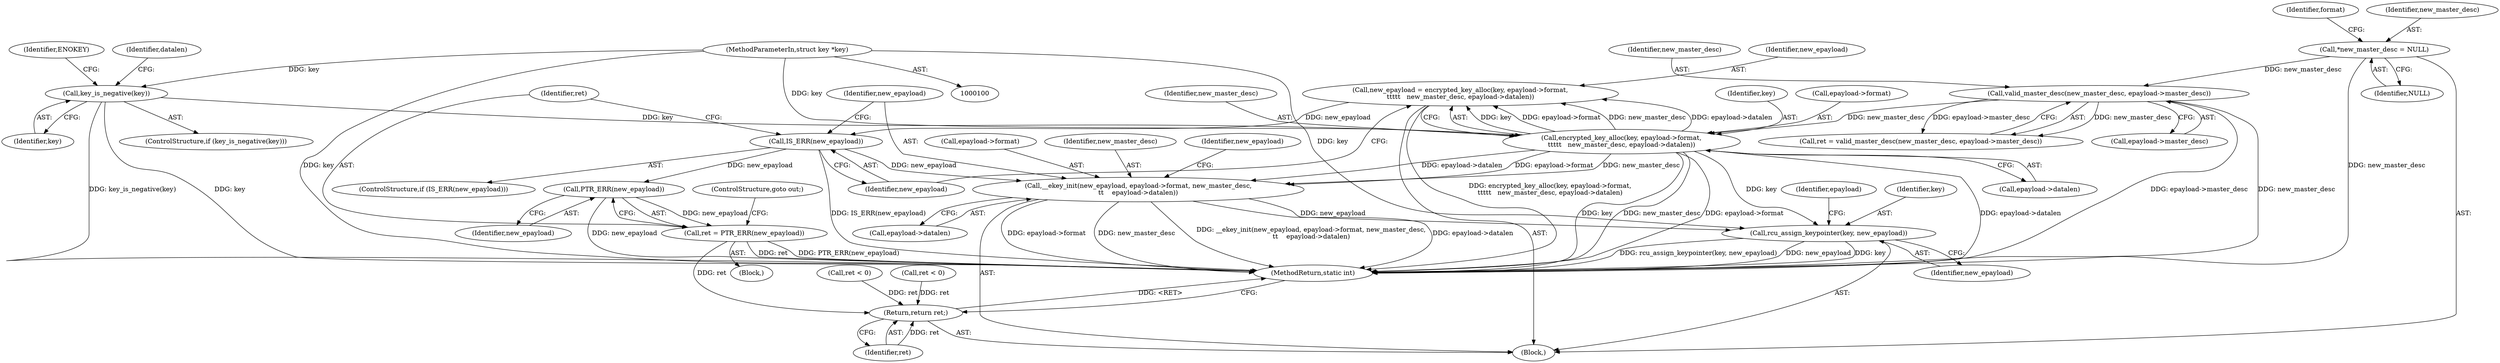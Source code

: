 digraph "0_linux_363b02dab09b3226f3bd1420dad9c72b79a42a76_2@API" {
"1000207" [label="(Call,new_epayload = encrypted_key_alloc(key, epayload->format,\n\t\t\t\t\t   new_master_desc, epayload->datalen))"];
"1000209" [label="(Call,encrypted_key_alloc(key, epayload->format,\n\t\t\t\t\t   new_master_desc, epayload->datalen))"];
"1000135" [label="(Call,key_is_negative(key))"];
"1000101" [label="(MethodParameterIn,struct key *key)"];
"1000197" [label="(Call,valid_master_desc(new_master_desc, epayload->master_desc))"];
"1000117" [label="(Call,*new_master_desc = NULL)"];
"1000219" [label="(Call,IS_ERR(new_epayload))"];
"1000224" [label="(Call,PTR_ERR(new_epayload))"];
"1000222" [label="(Call,ret = PTR_ERR(new_epayload))"];
"1000266" [label="(Return,return ret;)"];
"1000227" [label="(Call,__ekey_init(new_epayload, epayload->format, new_master_desc,\n\t\t    epayload->datalen))"];
"1000254" [label="(Call,rcu_assign_keypointer(key, new_epayload))"];
"1000222" [label="(Call,ret = PTR_ERR(new_epayload))"];
"1000219" [label="(Call,IS_ERR(new_epayload))"];
"1000210" [label="(Identifier,key)"];
"1000117" [label="(Call,*new_master_desc = NULL)"];
"1000221" [label="(Block,)"];
"1000203" [label="(Call,ret < 0)"];
"1000211" [label="(Call,epayload->format)"];
"1000208" [label="(Identifier,new_epayload)"];
"1000220" [label="(Identifier,new_epayload)"];
"1000266" [label="(Return,return ret;)"];
"1000122" [label="(Identifier,format)"];
"1000218" [label="(ControlStructure,if (IS_ERR(new_epayload)))"];
"1000214" [label="(Identifier,new_master_desc)"];
"1000233" [label="(Call,epayload->datalen)"];
"1000228" [label="(Identifier,new_epayload)"];
"1000229" [label="(Call,epayload->format)"];
"1000227" [label="(Call,__ekey_init(new_epayload, epayload->format, new_master_desc,\n\t\t    epayload->datalen))"];
"1000232" [label="(Identifier,new_master_desc)"];
"1000207" [label="(Call,new_epayload = encrypted_key_alloc(key, epayload->format,\n\t\t\t\t\t   new_master_desc, epayload->datalen))"];
"1000254" [label="(Call,rcu_assign_keypointer(key, new_epayload))"];
"1000101" [label="(MethodParameterIn,struct key *key)"];
"1000267" [label="(Identifier,ret)"];
"1000135" [label="(Call,key_is_negative(key))"];
"1000139" [label="(Identifier,ENOKEY)"];
"1000118" [label="(Identifier,new_master_desc)"];
"1000238" [label="(Identifier,new_epayload)"];
"1000199" [label="(Call,epayload->master_desc)"];
"1000119" [label="(Identifier,NULL)"];
"1000209" [label="(Call,encrypted_key_alloc(key, epayload->format,\n\t\t\t\t\t   new_master_desc, epayload->datalen))"];
"1000256" [label="(Identifier,new_epayload)"];
"1000143" [label="(Identifier,datalen)"];
"1000136" [label="(Identifier,key)"];
"1000103" [label="(Block,)"];
"1000195" [label="(Call,ret = valid_master_desc(new_master_desc, epayload->master_desc))"];
"1000224" [label="(Call,PTR_ERR(new_epayload))"];
"1000255" [label="(Identifier,key)"];
"1000215" [label="(Call,epayload->datalen)"];
"1000223" [label="(Identifier,ret)"];
"1000225" [label="(Identifier,new_epayload)"];
"1000134" [label="(ControlStructure,if (key_is_negative(key)))"];
"1000260" [label="(Identifier,epayload)"];
"1000198" [label="(Identifier,new_master_desc)"];
"1000191" [label="(Call,ret < 0)"];
"1000226" [label="(ControlStructure,goto out;)"];
"1000197" [label="(Call,valid_master_desc(new_master_desc, epayload->master_desc))"];
"1000268" [label="(MethodReturn,static int)"];
"1000207" -> "1000103"  [label="AST: "];
"1000207" -> "1000209"  [label="CFG: "];
"1000208" -> "1000207"  [label="AST: "];
"1000209" -> "1000207"  [label="AST: "];
"1000220" -> "1000207"  [label="CFG: "];
"1000207" -> "1000268"  [label="DDG: encrypted_key_alloc(key, epayload->format,\n\t\t\t\t\t   new_master_desc, epayload->datalen)"];
"1000209" -> "1000207"  [label="DDG: key"];
"1000209" -> "1000207"  [label="DDG: epayload->format"];
"1000209" -> "1000207"  [label="DDG: new_master_desc"];
"1000209" -> "1000207"  [label="DDG: epayload->datalen"];
"1000207" -> "1000219"  [label="DDG: new_epayload"];
"1000209" -> "1000215"  [label="CFG: "];
"1000210" -> "1000209"  [label="AST: "];
"1000211" -> "1000209"  [label="AST: "];
"1000214" -> "1000209"  [label="AST: "];
"1000215" -> "1000209"  [label="AST: "];
"1000209" -> "1000268"  [label="DDG: key"];
"1000209" -> "1000268"  [label="DDG: new_master_desc"];
"1000209" -> "1000268"  [label="DDG: epayload->format"];
"1000209" -> "1000268"  [label="DDG: epayload->datalen"];
"1000135" -> "1000209"  [label="DDG: key"];
"1000101" -> "1000209"  [label="DDG: key"];
"1000197" -> "1000209"  [label="DDG: new_master_desc"];
"1000209" -> "1000227"  [label="DDG: epayload->format"];
"1000209" -> "1000227"  [label="DDG: new_master_desc"];
"1000209" -> "1000227"  [label="DDG: epayload->datalen"];
"1000209" -> "1000254"  [label="DDG: key"];
"1000135" -> "1000134"  [label="AST: "];
"1000135" -> "1000136"  [label="CFG: "];
"1000136" -> "1000135"  [label="AST: "];
"1000139" -> "1000135"  [label="CFG: "];
"1000143" -> "1000135"  [label="CFG: "];
"1000135" -> "1000268"  [label="DDG: key_is_negative(key)"];
"1000135" -> "1000268"  [label="DDG: key"];
"1000101" -> "1000135"  [label="DDG: key"];
"1000101" -> "1000100"  [label="AST: "];
"1000101" -> "1000268"  [label="DDG: key"];
"1000101" -> "1000254"  [label="DDG: key"];
"1000197" -> "1000195"  [label="AST: "];
"1000197" -> "1000199"  [label="CFG: "];
"1000198" -> "1000197"  [label="AST: "];
"1000199" -> "1000197"  [label="AST: "];
"1000195" -> "1000197"  [label="CFG: "];
"1000197" -> "1000268"  [label="DDG: epayload->master_desc"];
"1000197" -> "1000268"  [label="DDG: new_master_desc"];
"1000197" -> "1000195"  [label="DDG: new_master_desc"];
"1000197" -> "1000195"  [label="DDG: epayload->master_desc"];
"1000117" -> "1000197"  [label="DDG: new_master_desc"];
"1000117" -> "1000103"  [label="AST: "];
"1000117" -> "1000119"  [label="CFG: "];
"1000118" -> "1000117"  [label="AST: "];
"1000119" -> "1000117"  [label="AST: "];
"1000122" -> "1000117"  [label="CFG: "];
"1000117" -> "1000268"  [label="DDG: new_master_desc"];
"1000219" -> "1000218"  [label="AST: "];
"1000219" -> "1000220"  [label="CFG: "];
"1000220" -> "1000219"  [label="AST: "];
"1000223" -> "1000219"  [label="CFG: "];
"1000228" -> "1000219"  [label="CFG: "];
"1000219" -> "1000268"  [label="DDG: IS_ERR(new_epayload)"];
"1000219" -> "1000224"  [label="DDG: new_epayload"];
"1000219" -> "1000227"  [label="DDG: new_epayload"];
"1000224" -> "1000222"  [label="AST: "];
"1000224" -> "1000225"  [label="CFG: "];
"1000225" -> "1000224"  [label="AST: "];
"1000222" -> "1000224"  [label="CFG: "];
"1000224" -> "1000268"  [label="DDG: new_epayload"];
"1000224" -> "1000222"  [label="DDG: new_epayload"];
"1000222" -> "1000221"  [label="AST: "];
"1000223" -> "1000222"  [label="AST: "];
"1000226" -> "1000222"  [label="CFG: "];
"1000222" -> "1000268"  [label="DDG: ret"];
"1000222" -> "1000268"  [label="DDG: PTR_ERR(new_epayload)"];
"1000222" -> "1000266"  [label="DDG: ret"];
"1000266" -> "1000103"  [label="AST: "];
"1000266" -> "1000267"  [label="CFG: "];
"1000267" -> "1000266"  [label="AST: "];
"1000268" -> "1000266"  [label="CFG: "];
"1000266" -> "1000268"  [label="DDG: <RET>"];
"1000267" -> "1000266"  [label="DDG: ret"];
"1000191" -> "1000266"  [label="DDG: ret"];
"1000203" -> "1000266"  [label="DDG: ret"];
"1000227" -> "1000103"  [label="AST: "];
"1000227" -> "1000233"  [label="CFG: "];
"1000228" -> "1000227"  [label="AST: "];
"1000229" -> "1000227"  [label="AST: "];
"1000232" -> "1000227"  [label="AST: "];
"1000233" -> "1000227"  [label="AST: "];
"1000238" -> "1000227"  [label="CFG: "];
"1000227" -> "1000268"  [label="DDG: __ekey_init(new_epayload, epayload->format, new_master_desc,\n\t\t    epayload->datalen)"];
"1000227" -> "1000268"  [label="DDG: epayload->datalen"];
"1000227" -> "1000268"  [label="DDG: epayload->format"];
"1000227" -> "1000268"  [label="DDG: new_master_desc"];
"1000227" -> "1000254"  [label="DDG: new_epayload"];
"1000254" -> "1000103"  [label="AST: "];
"1000254" -> "1000256"  [label="CFG: "];
"1000255" -> "1000254"  [label="AST: "];
"1000256" -> "1000254"  [label="AST: "];
"1000260" -> "1000254"  [label="CFG: "];
"1000254" -> "1000268"  [label="DDG: key"];
"1000254" -> "1000268"  [label="DDG: rcu_assign_keypointer(key, new_epayload)"];
"1000254" -> "1000268"  [label="DDG: new_epayload"];
}
